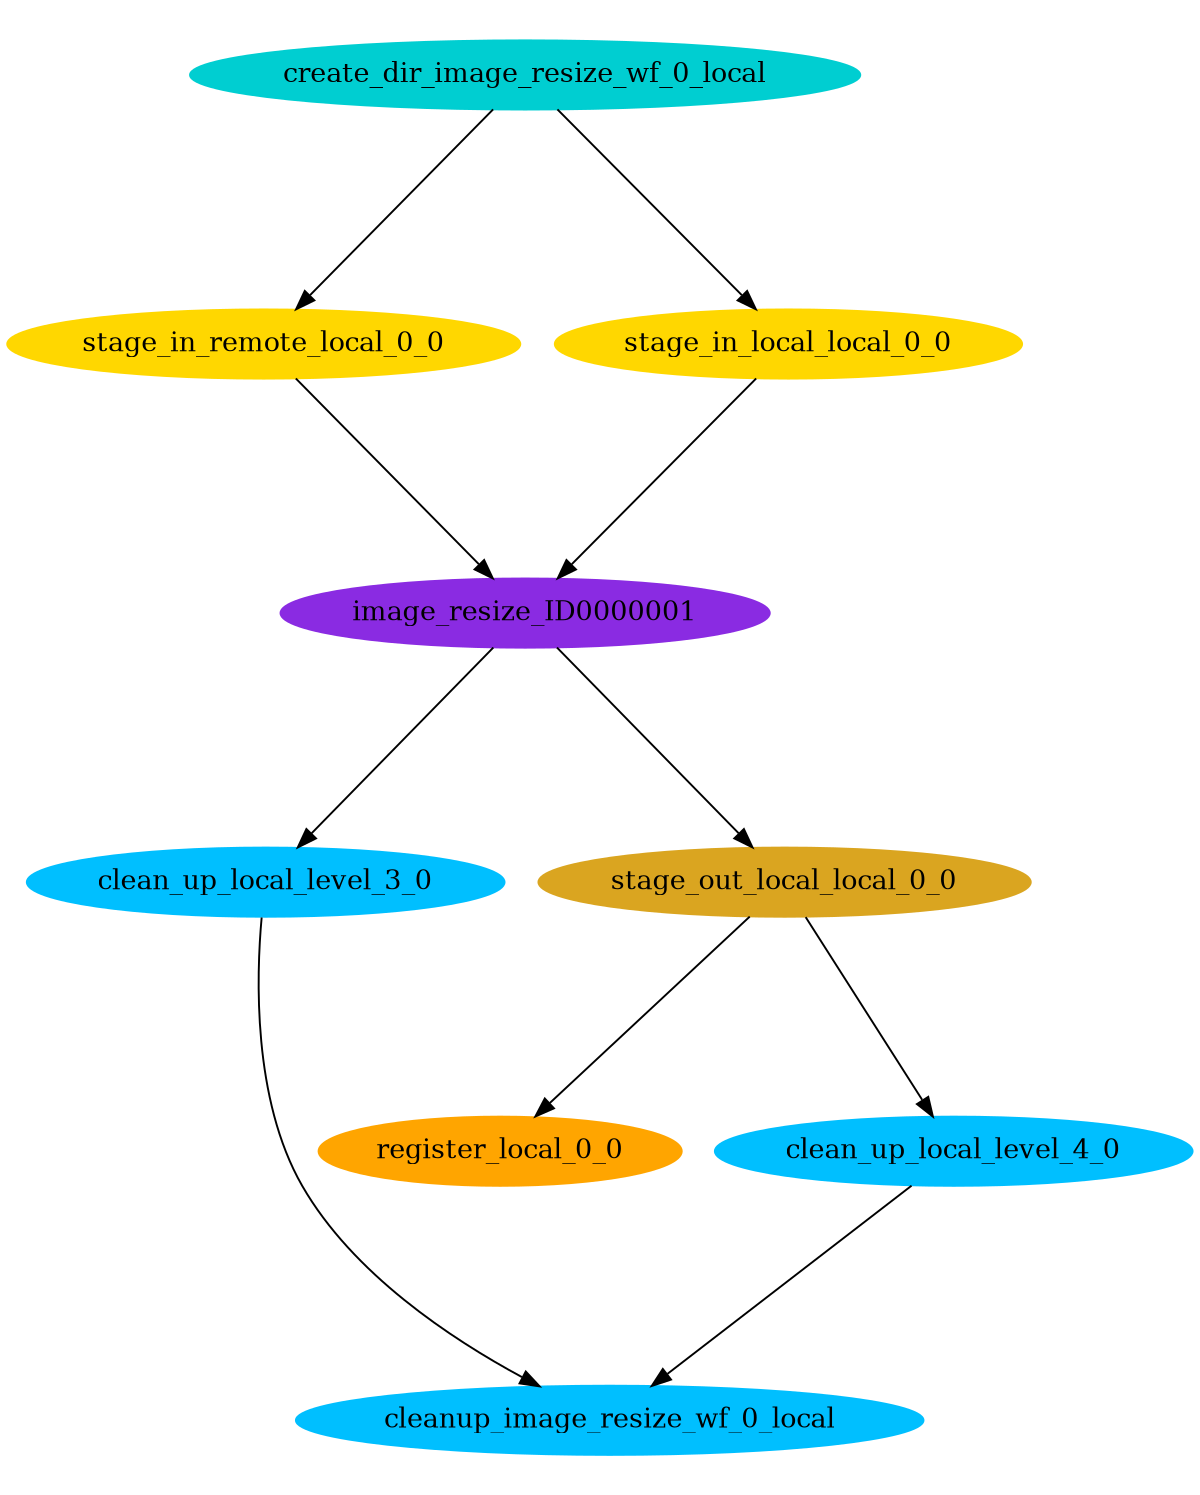 digraph E {
size="8.0,10.0"
ratio=fill
node [shape=ellipse]
edge [arrowhead=normal, arrowsize=1.0]
	"stage_in_remote_local_0_0" [color=gold,style=filled,label="stage_in_remote_local_0_0"]
	"image_resize_ID0000001" [color=blueviolet,style=filled,label="image_resize_ID0000001"]
	"create_dir_image_resize_wf_0_local" [color=darkturquoise,style=filled,label="create_dir_image_resize_wf_0_local"]
	"register_local_0_0" [color=orange,style=filled,label="register_local_0_0"]
	"clean_up_local_level_3_0" [color=deepskyblue,style=filled,label="clean_up_local_level_3_0"]
	"cleanup_image_resize_wf_0_local" [color=deepskyblue,style=filled,label="cleanup_image_resize_wf_0_local"]
	"stage_out_local_local_0_0" [color=goldenrod,style=filled,label="stage_out_local_local_0_0"]
	"clean_up_local_level_4_0" [color=deepskyblue,style=filled,label="clean_up_local_level_4_0"]
	"stage_in_local_local_0_0" [color=gold,style=filled,label="stage_in_local_local_0_0"]

	"stage_in_remote_local_0_0" -> "image_resize_ID0000001"
	"image_resize_ID0000001" -> "clean_up_local_level_3_0"
	"image_resize_ID0000001" -> "stage_out_local_local_0_0"
	"create_dir_image_resize_wf_0_local" -> "stage_in_remote_local_0_0"
	"create_dir_image_resize_wf_0_local" -> "stage_in_local_local_0_0"
	"clean_up_local_level_3_0" -> "cleanup_image_resize_wf_0_local"
	"stage_out_local_local_0_0" -> "register_local_0_0"
	"stage_out_local_local_0_0" -> "clean_up_local_level_4_0"
	"clean_up_local_level_4_0" -> "cleanup_image_resize_wf_0_local"
	"stage_in_local_local_0_0" -> "image_resize_ID0000001"
}
